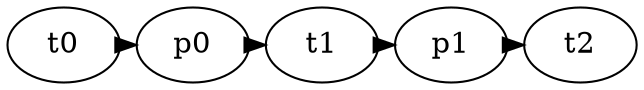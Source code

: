 digraph A {
// splines = ortho
rankdir=LR;
ratio=fill
graph [pad="0.05", nodesep="0.15", ranksep="0.02"];
margin=0;
// size="7,2!"
p0
p1

t0
t1
t2

p0 -> t1 
p1 -> t2

t0 -> p0
t1 -> p1
}
